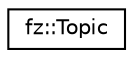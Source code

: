 digraph "Graphical Class Hierarchy"
{
 // LATEX_PDF_SIZE
  edge [fontname="Helvetica",fontsize="10",labelfontname="Helvetica",labelfontsize="10"];
  node [fontname="Helvetica",fontsize="10",shape=record];
  rankdir="LR";
  Node0 [label="fz::Topic",height=0.2,width=0.4,color="black", fillcolor="white", style="filled",URL="$classfz_1_1Topic.html",tooltip=" "];
}

